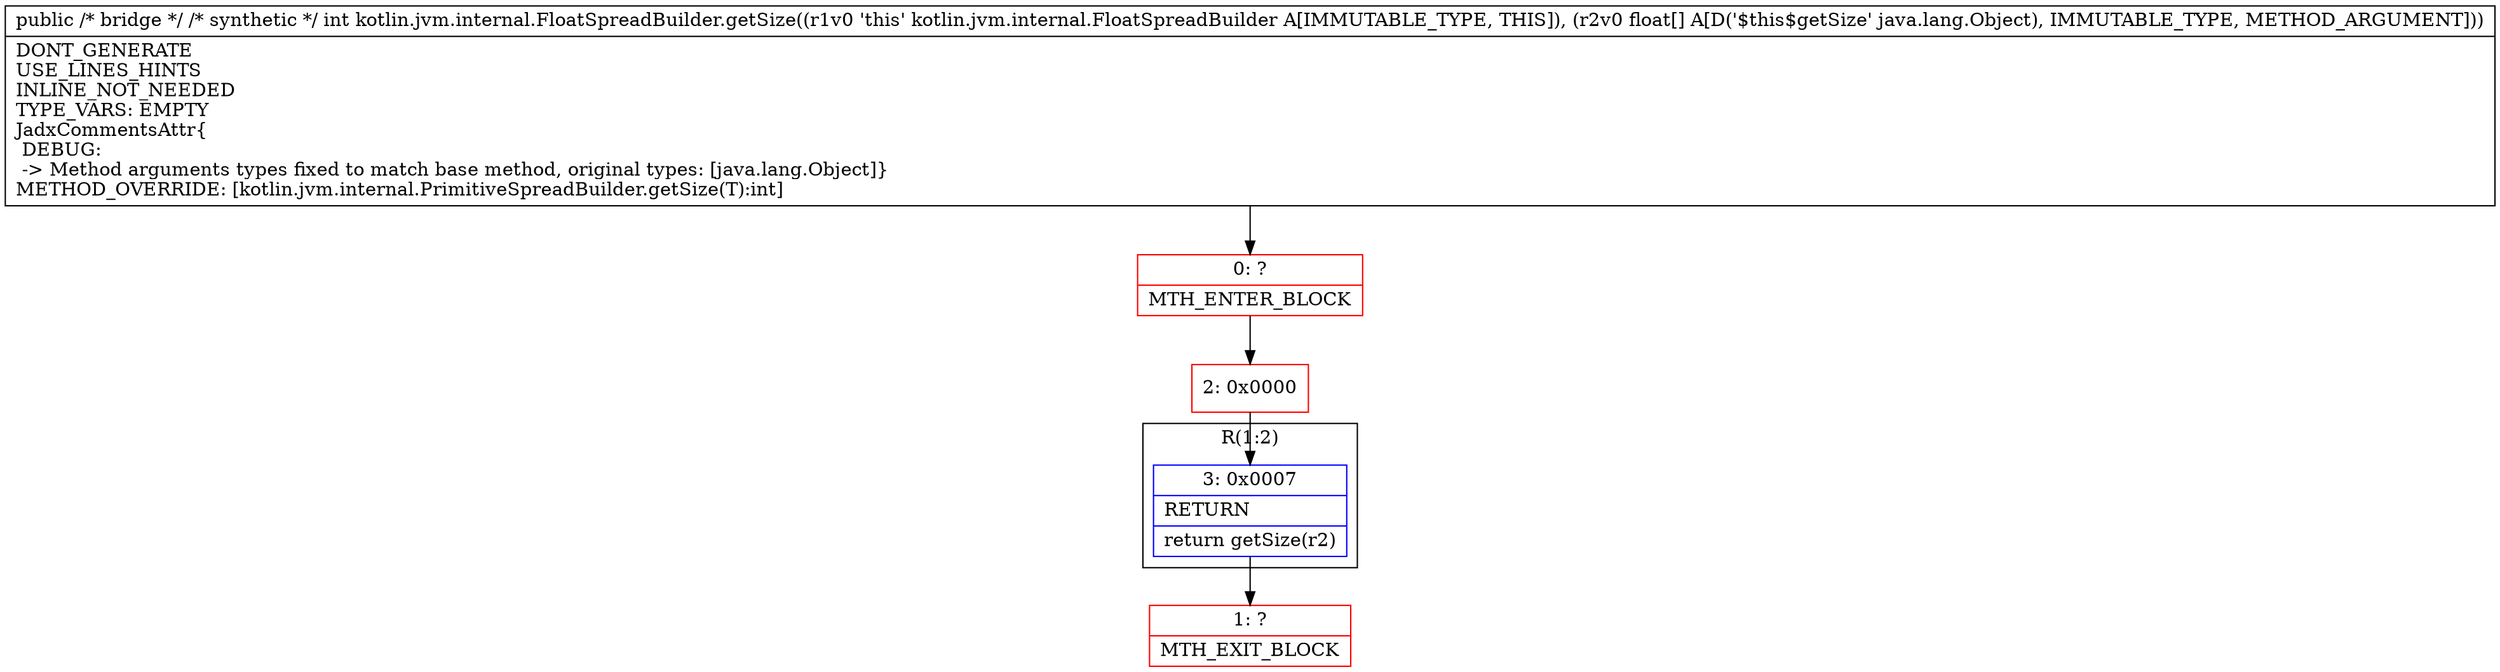 digraph "CFG forkotlin.jvm.internal.FloatSpreadBuilder.getSize(Ljava\/lang\/Object;)I" {
subgraph cluster_Region_58307953 {
label = "R(1:2)";
node [shape=record,color=blue];
Node_3 [shape=record,label="{3\:\ 0x0007|RETURN\l|return getSize(r2)\l}"];
}
Node_0 [shape=record,color=red,label="{0\:\ ?|MTH_ENTER_BLOCK\l}"];
Node_2 [shape=record,color=red,label="{2\:\ 0x0000}"];
Node_1 [shape=record,color=red,label="{1\:\ ?|MTH_EXIT_BLOCK\l}"];
MethodNode[shape=record,label="{public \/* bridge *\/ \/* synthetic *\/ int kotlin.jvm.internal.FloatSpreadBuilder.getSize((r1v0 'this' kotlin.jvm.internal.FloatSpreadBuilder A[IMMUTABLE_TYPE, THIS]), (r2v0 float[] A[D('$this$getSize' java.lang.Object), IMMUTABLE_TYPE, METHOD_ARGUMENT]))  | DONT_GENERATE\lUSE_LINES_HINTS\lINLINE_NOT_NEEDED\lTYPE_VARS: EMPTY\lJadxCommentsAttr\{\l DEBUG: \l \-\> Method arguments types fixed to match base method, original types: [java.lang.Object]\}\lMETHOD_OVERRIDE: [kotlin.jvm.internal.PrimitiveSpreadBuilder.getSize(T):int]\l}"];
MethodNode -> Node_0;Node_3 -> Node_1;
Node_0 -> Node_2;
Node_2 -> Node_3;
}

